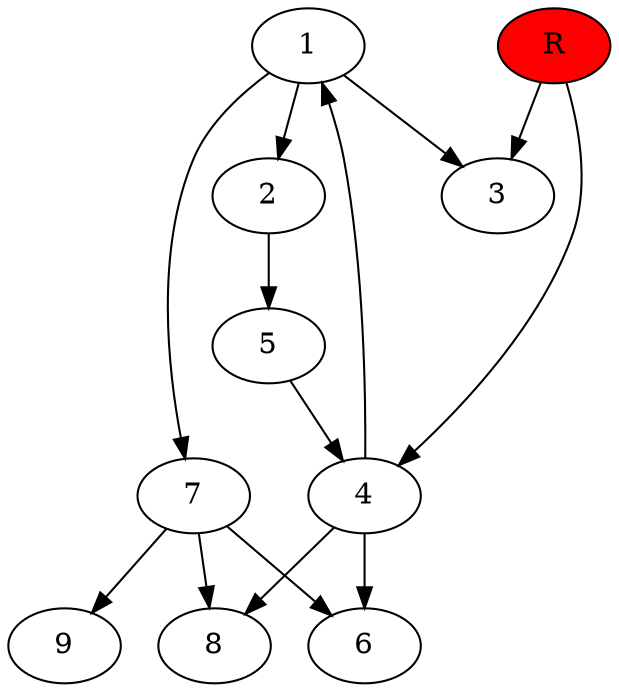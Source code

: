 digraph prb56664 {
	1
	2
	3
	4
	5
	6
	7
	8
	R [fillcolor="#ff0000" style=filled]
	1 -> 2
	1 -> 3
	1 -> 7
	2 -> 5
	4 -> 1
	4 -> 6
	4 -> 8
	5 -> 4
	7 -> 6
	7 -> 8
	7 -> 9
	R -> 3
	R -> 4
}
